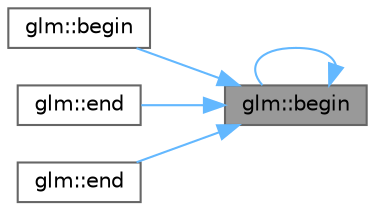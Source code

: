 digraph "glm::begin"
{
 // LATEX_PDF_SIZE
  bgcolor="transparent";
  edge [fontname=Helvetica,fontsize=10,labelfontname=Helvetica,labelfontsize=10];
  node [fontname=Helvetica,fontsize=10,shape=box,height=0.2,width=0.4];
  rankdir="RL";
  Node1 [id="Node000001",label="glm::begin",height=0.2,width=0.4,color="gray40", fillcolor="grey60", style="filled", fontcolor="black",tooltip=" "];
  Node1 -> Node2 [id="edge9_Node000001_Node000002",dir="back",color="steelblue1",style="solid",tooltip=" "];
  Node2 [id="Node000002",label="glm::begin",height=0.2,width=0.4,color="grey40", fillcolor="white", style="filled",URL="$group__gtx__range.html#ga57f570d109630bf44ed558f0dd70611f",tooltip=" "];
  Node1 -> Node1 [id="edge10_Node000001_Node000001",dir="back",color="steelblue1",style="solid",tooltip=" "];
  Node1 -> Node3 [id="edge11_Node000001_Node000003",dir="back",color="steelblue1",style="solid",tooltip=" "];
  Node3 [id="Node000003",label="glm::end",height=0.2,width=0.4,color="grey40", fillcolor="white", style="filled",URL="$group__gtx__range.html#gabee450c810363d36fe4a478f5dbd5c05",tooltip=" "];
  Node1 -> Node4 [id="edge12_Node000001_Node000004",dir="back",color="steelblue1",style="solid",tooltip=" "];
  Node4 [id="Node000004",label="glm::end",height=0.2,width=0.4,color="grey40", fillcolor="white", style="filled",URL="$group__gtx__range.html#ga4f3f6c88014b286c884c7fd76c1a6584",tooltip=" "];
}
